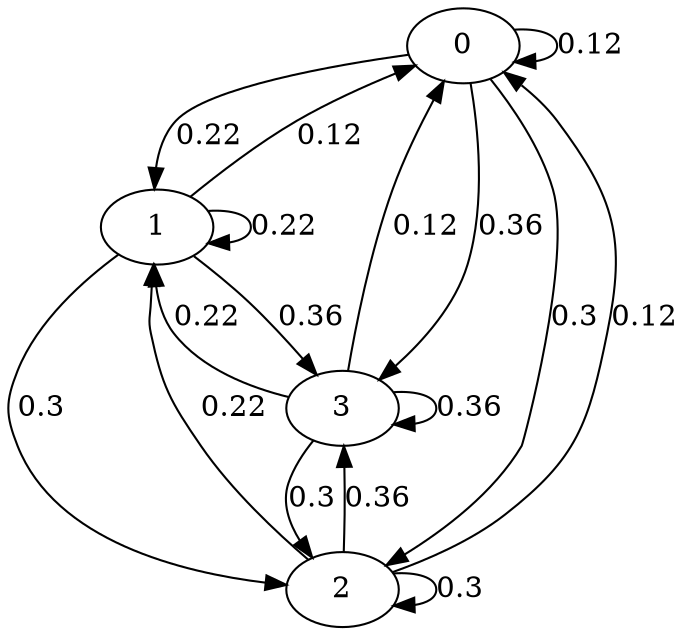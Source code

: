 digraph G {0 -> 0 [label="0.12"];0 -> 1 [label="0.22"];0 -> 2 [label="0.3"];0 -> 3 [label="0.36"];1 -> 0 [label="0.12"];1 -> 1 [label="0.22"];1 -> 2 [label="0.3"];1 -> 3 [label="0.36"];2 -> 0 [label="0.12"];2 -> 1 [label="0.22"];2 -> 2 [label="0.3"];2 -> 3 [label="0.36"];3 -> 0 [label="0.12"];3 -> 1 [label="0.22"];3 -> 2 [label="0.3"];3 -> 3 [label="0.36"];}
